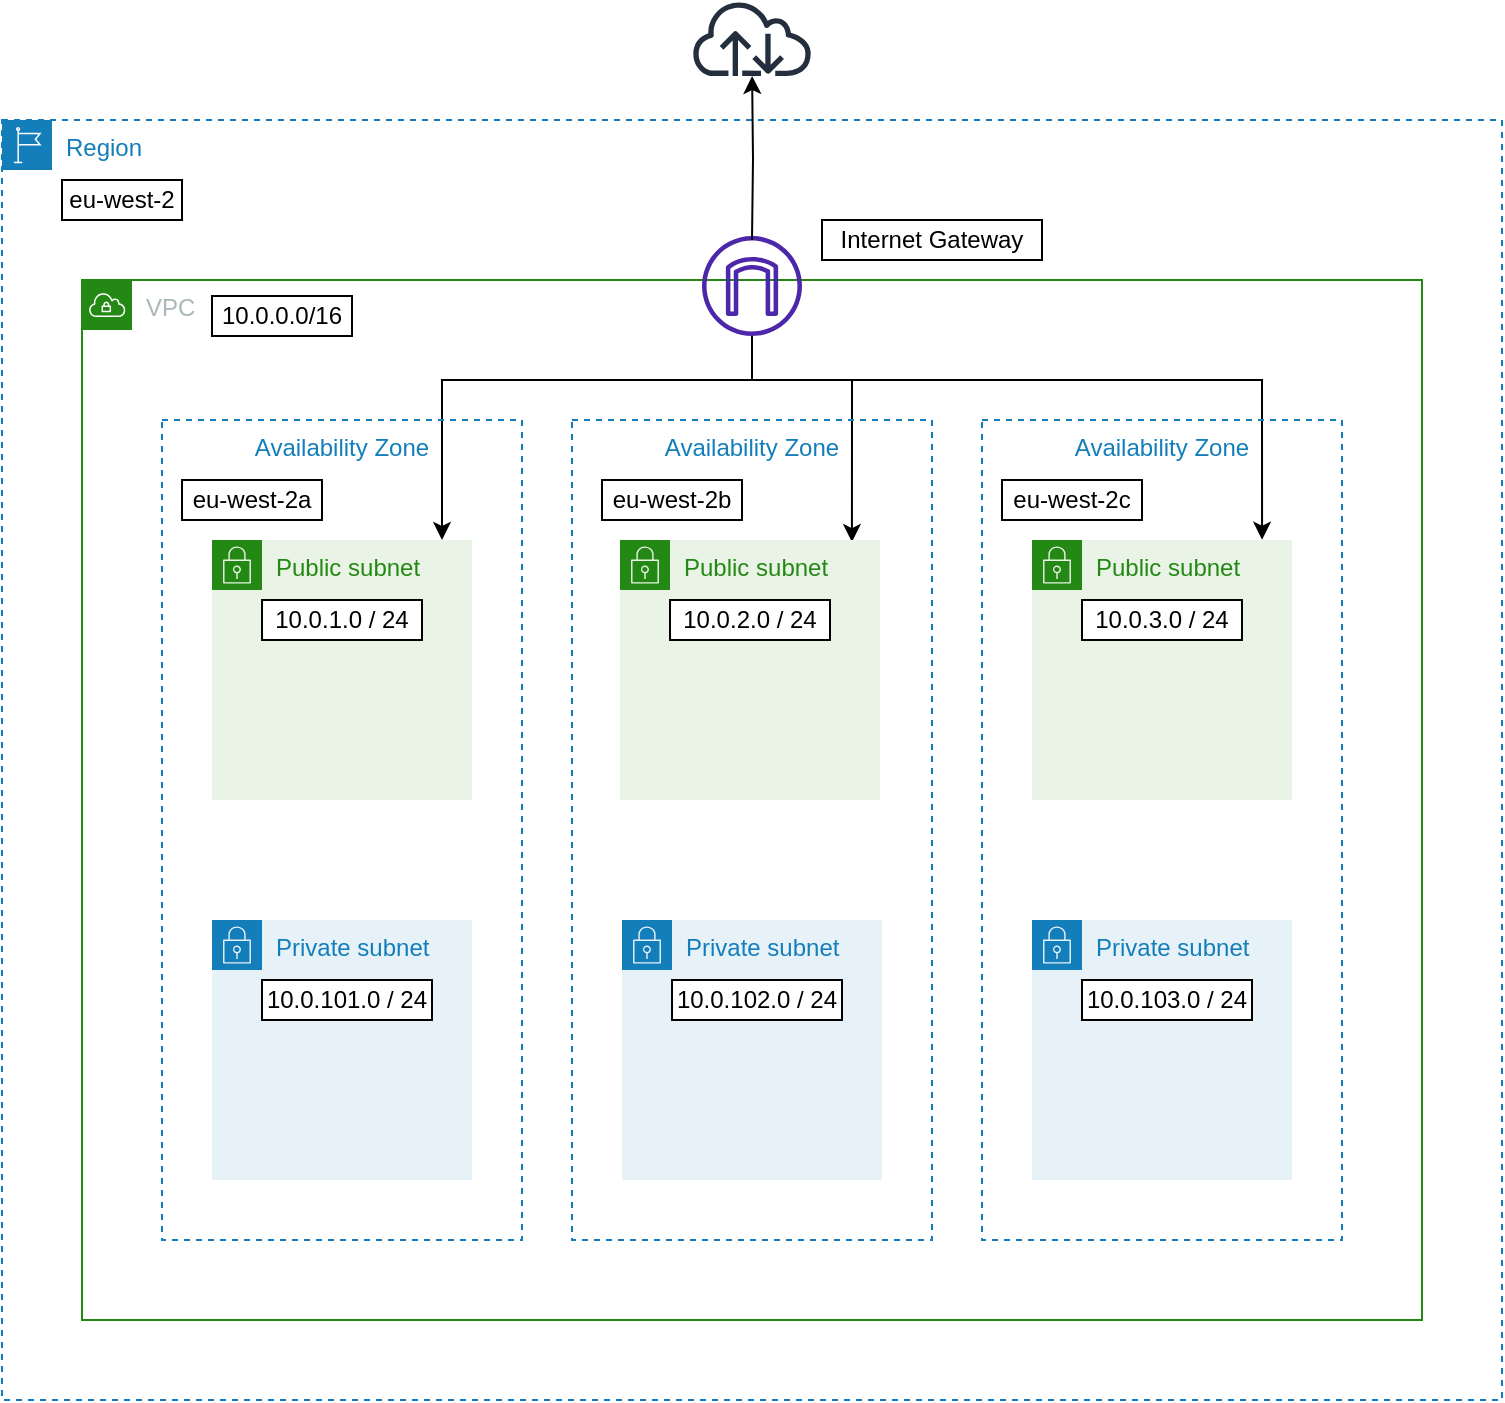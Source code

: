 <mxfile version="20.8.16" type="device"><diagram id="OHScvvN35DXadMg7Matl" name="Page-1"><mxGraphModel dx="1434" dy="756" grid="1" gridSize="10" guides="1" tooltips="1" connect="1" arrows="1" fold="1" page="1" pageScale="1" pageWidth="827" pageHeight="1169" math="0" shadow="0"><root><mxCell id="0"/><mxCell id="1" parent="0"/><mxCell id="yKDP_Cfq4sxHykeVOAsf-39" value="Region" style="points=[[0,0],[0.25,0],[0.5,0],[0.75,0],[1,0],[1,0.25],[1,0.5],[1,0.75],[1,1],[0.75,1],[0.5,1],[0.25,1],[0,1],[0,0.75],[0,0.5],[0,0.25]];outlineConnect=0;gradientColor=none;html=1;whiteSpace=wrap;fontSize=12;fontStyle=0;container=1;pointerEvents=0;collapsible=0;recursiveResize=0;shape=mxgraph.aws4.group;grIcon=mxgraph.aws4.group_region;strokeColor=#147EBA;fillColor=none;verticalAlign=top;align=left;spacingLeft=30;fontColor=#147EBA;dashed=1;" parent="1" vertex="1"><mxGeometry x="40" y="80" width="750" height="640" as="geometry"/></mxCell><mxCell id="yKDP_Cfq4sxHykeVOAsf-38" value="eu-west-2" style="whiteSpace=wrap;html=1;" parent="yKDP_Cfq4sxHykeVOAsf-39" vertex="1"><mxGeometry x="30" y="30" width="60" height="20" as="geometry"/></mxCell><mxCell id="yKDP_Cfq4sxHykeVOAsf-59" value="Internet Gateway" style="whiteSpace=wrap;html=1;" parent="yKDP_Cfq4sxHykeVOAsf-39" vertex="1"><mxGeometry x="410" y="50" width="110" height="20" as="geometry"/></mxCell><mxCell id="yKDP_Cfq4sxHykeVOAsf-40" value="VPC" style="points=[[0,0],[0.25,0],[0.5,0],[0.75,0],[1,0],[1,0.25],[1,0.5],[1,0.75],[1,1],[0.75,1],[0.5,1],[0.25,1],[0,1],[0,0.75],[0,0.5],[0,0.25]];outlineConnect=0;gradientColor=none;html=1;whiteSpace=wrap;fontSize=12;fontStyle=0;container=1;pointerEvents=0;collapsible=0;recursiveResize=0;shape=mxgraph.aws4.group;grIcon=mxgraph.aws4.group_vpc;strokeColor=#248814;fillColor=none;verticalAlign=top;align=left;spacingLeft=30;fontColor=#AAB7B8;dashed=0;" parent="1" vertex="1"><mxGeometry x="80" y="160" width="670" height="520" as="geometry"/></mxCell><mxCell id="yKDP_Cfq4sxHykeVOAsf-56" value="" style="edgeStyle=orthogonalEdgeStyle;rounded=0;orthogonalLoop=1;jettySize=auto;html=1;" parent="yKDP_Cfq4sxHykeVOAsf-40" target="yKDP_Cfq4sxHykeVOAsf-50" edge="1"><mxGeometry relative="1" as="geometry"><Array as="points"><mxPoint x="335" y="50"/><mxPoint x="180" y="50"/></Array><mxPoint x="335" y="28" as="sourcePoint"/></mxGeometry></mxCell><mxCell id="yKDP_Cfq4sxHykeVOAsf-57" value="" style="edgeStyle=orthogonalEdgeStyle;rounded=0;orthogonalLoop=1;jettySize=auto;html=1;entryX=0.892;entryY=0.008;entryDx=0;entryDy=0;entryPerimeter=0;" parent="yKDP_Cfq4sxHykeVOAsf-40" target="yKDP_Cfq4sxHykeVOAsf-51" edge="1"><mxGeometry relative="1" as="geometry"><Array as="points"><mxPoint x="335" y="50"/><mxPoint x="385" y="50"/></Array><mxPoint x="335" y="28" as="sourcePoint"/></mxGeometry></mxCell><mxCell id="yKDP_Cfq4sxHykeVOAsf-58" style="edgeStyle=orthogonalEdgeStyle;rounded=0;orthogonalLoop=1;jettySize=auto;html=1;entryX=0.778;entryY=0.146;entryDx=0;entryDy=0;entryPerimeter=0;" parent="yKDP_Cfq4sxHykeVOAsf-40" target="yKDP_Cfq4sxHykeVOAsf-46" edge="1"><mxGeometry relative="1" as="geometry"><Array as="points"><mxPoint x="335" y="50"/><mxPoint x="590" y="50"/></Array><mxPoint x="335" y="28" as="sourcePoint"/></mxGeometry></mxCell><mxCell id="yKDP_Cfq4sxHykeVOAsf-44" value="Availability Zone" style="fillColor=none;strokeColor=#147EBA;dashed=1;verticalAlign=top;fontStyle=0;fontColor=#147EBA;" parent="yKDP_Cfq4sxHykeVOAsf-40" vertex="1"><mxGeometry x="40" y="70" width="180" height="410" as="geometry"/></mxCell><mxCell id="yKDP_Cfq4sxHykeVOAsf-46" value="Availability Zone" style="fillColor=none;strokeColor=#147EBA;dashed=1;verticalAlign=top;fontStyle=0;fontColor=#147EBA;" parent="yKDP_Cfq4sxHykeVOAsf-40" vertex="1"><mxGeometry x="450" y="70" width="180" height="410" as="geometry"/></mxCell><mxCell id="yKDP_Cfq4sxHykeVOAsf-45" value="Availability Zone" style="fillColor=none;strokeColor=#147EBA;dashed=1;verticalAlign=top;fontStyle=0;fontColor=#147EBA;" parent="yKDP_Cfq4sxHykeVOAsf-40" vertex="1"><mxGeometry x="245" y="70" width="180" height="410" as="geometry"/></mxCell><mxCell id="yKDP_Cfq4sxHykeVOAsf-47" value="eu-west-2a" style="whiteSpace=wrap;html=1;" parent="yKDP_Cfq4sxHykeVOAsf-40" vertex="1"><mxGeometry x="50" y="100" width="70" height="20" as="geometry"/></mxCell><mxCell id="yKDP_Cfq4sxHykeVOAsf-48" value="eu-west-2b" style="whiteSpace=wrap;html=1;" parent="yKDP_Cfq4sxHykeVOAsf-40" vertex="1"><mxGeometry x="260" y="100" width="70" height="20" as="geometry"/></mxCell><mxCell id="yKDP_Cfq4sxHykeVOAsf-49" value="eu-west-2c" style="whiteSpace=wrap;html=1;" parent="yKDP_Cfq4sxHykeVOAsf-40" vertex="1"><mxGeometry x="460" y="100" width="70" height="20" as="geometry"/></mxCell><mxCell id="yKDP_Cfq4sxHykeVOAsf-50" value="Public subnet" style="points=[[0,0],[0.25,0],[0.5,0],[0.75,0],[1,0],[1,0.25],[1,0.5],[1,0.75],[1,1],[0.75,1],[0.5,1],[0.25,1],[0,1],[0,0.75],[0,0.5],[0,0.25]];outlineConnect=0;gradientColor=none;html=1;whiteSpace=wrap;fontSize=12;fontStyle=0;container=1;pointerEvents=0;collapsible=0;recursiveResize=0;shape=mxgraph.aws4.group;grIcon=mxgraph.aws4.group_security_group;grStroke=0;strokeColor=#248814;fillColor=#E9F3E6;verticalAlign=top;align=left;spacingLeft=30;fontColor=#248814;dashed=0;" parent="yKDP_Cfq4sxHykeVOAsf-40" vertex="1"><mxGeometry x="65" y="130" width="130" height="130" as="geometry"/></mxCell><mxCell id="yKDP_Cfq4sxHykeVOAsf-61" value="10.0.1.0 / 24" style="whiteSpace=wrap;html=1;" parent="yKDP_Cfq4sxHykeVOAsf-50" vertex="1"><mxGeometry x="25" y="30" width="80" height="20" as="geometry"/></mxCell><mxCell id="yKDP_Cfq4sxHykeVOAsf-51" value="Public subnet" style="points=[[0,0],[0.25,0],[0.5,0],[0.75,0],[1,0],[1,0.25],[1,0.5],[1,0.75],[1,1],[0.75,1],[0.5,1],[0.25,1],[0,1],[0,0.75],[0,0.5],[0,0.25]];outlineConnect=0;gradientColor=none;html=1;whiteSpace=wrap;fontSize=12;fontStyle=0;container=1;pointerEvents=0;collapsible=0;recursiveResize=0;shape=mxgraph.aws4.group;grIcon=mxgraph.aws4.group_security_group;grStroke=0;strokeColor=#248814;fillColor=#E9F3E6;verticalAlign=top;align=left;spacingLeft=30;fontColor=#248814;dashed=0;" parent="yKDP_Cfq4sxHykeVOAsf-40" vertex="1"><mxGeometry x="269" y="130" width="130" height="130" as="geometry"/></mxCell><mxCell id="yKDP_Cfq4sxHykeVOAsf-62" value="10.0.2.0 / 24" style="whiteSpace=wrap;html=1;" parent="yKDP_Cfq4sxHykeVOAsf-51" vertex="1"><mxGeometry x="25" y="30" width="80" height="20" as="geometry"/></mxCell><mxCell id="yKDP_Cfq4sxHykeVOAsf-52" value="Public subnet" style="points=[[0,0],[0.25,0],[0.5,0],[0.75,0],[1,0],[1,0.25],[1,0.5],[1,0.75],[1,1],[0.75,1],[0.5,1],[0.25,1],[0,1],[0,0.75],[0,0.5],[0,0.25]];outlineConnect=0;gradientColor=none;html=1;whiteSpace=wrap;fontSize=12;fontStyle=0;container=1;pointerEvents=0;collapsible=0;recursiveResize=0;shape=mxgraph.aws4.group;grIcon=mxgraph.aws4.group_security_group;grStroke=0;strokeColor=#248814;fillColor=#E9F3E6;verticalAlign=top;align=left;spacingLeft=30;fontColor=#248814;dashed=0;" parent="yKDP_Cfq4sxHykeVOAsf-40" vertex="1"><mxGeometry x="475" y="130" width="130" height="130" as="geometry"/></mxCell><mxCell id="yKDP_Cfq4sxHykeVOAsf-63" value="10.0.3.0 / 24" style="whiteSpace=wrap;html=1;" parent="yKDP_Cfq4sxHykeVOAsf-52" vertex="1"><mxGeometry x="25" y="30" width="80" height="20" as="geometry"/></mxCell><mxCell id="yKDP_Cfq4sxHykeVOAsf-53" value="Private subnet" style="points=[[0,0],[0.25,0],[0.5,0],[0.75,0],[1,0],[1,0.25],[1,0.5],[1,0.75],[1,1],[0.75,1],[0.5,1],[0.25,1],[0,1],[0,0.75],[0,0.5],[0,0.25]];outlineConnect=0;gradientColor=none;html=1;whiteSpace=wrap;fontSize=12;fontStyle=0;container=1;pointerEvents=0;collapsible=0;recursiveResize=0;shape=mxgraph.aws4.group;grIcon=mxgraph.aws4.group_security_group;grStroke=0;strokeColor=#147EBA;fillColor=#E6F2F8;verticalAlign=top;align=left;spacingLeft=30;fontColor=#147EBA;dashed=0;" parent="yKDP_Cfq4sxHykeVOAsf-40" vertex="1"><mxGeometry x="65" y="320" width="130" height="130" as="geometry"/></mxCell><mxCell id="yKDP_Cfq4sxHykeVOAsf-64" value="10.0.101.0 / 24" style="whiteSpace=wrap;html=1;" parent="yKDP_Cfq4sxHykeVOAsf-53" vertex="1"><mxGeometry x="25" y="30" width="85" height="20" as="geometry"/></mxCell><mxCell id="yKDP_Cfq4sxHykeVOAsf-54" value="Private subnet" style="points=[[0,0],[0.25,0],[0.5,0],[0.75,0],[1,0],[1,0.25],[1,0.5],[1,0.75],[1,1],[0.75,1],[0.5,1],[0.25,1],[0,1],[0,0.75],[0,0.5],[0,0.25]];outlineConnect=0;gradientColor=none;html=1;whiteSpace=wrap;fontSize=12;fontStyle=0;container=1;pointerEvents=0;collapsible=0;recursiveResize=0;shape=mxgraph.aws4.group;grIcon=mxgraph.aws4.group_security_group;grStroke=0;strokeColor=#147EBA;fillColor=#E6F2F8;verticalAlign=top;align=left;spacingLeft=30;fontColor=#147EBA;dashed=0;" parent="yKDP_Cfq4sxHykeVOAsf-40" vertex="1"><mxGeometry x="270" y="320" width="130" height="130" as="geometry"/></mxCell><mxCell id="yKDP_Cfq4sxHykeVOAsf-65" value="10.0.102.0 / 24" style="whiteSpace=wrap;html=1;" parent="yKDP_Cfq4sxHykeVOAsf-54" vertex="1"><mxGeometry x="25.01" y="30" width="84.99" height="20" as="geometry"/></mxCell><mxCell id="yKDP_Cfq4sxHykeVOAsf-55" value="Private subnet" style="points=[[0,0],[0.25,0],[0.5,0],[0.75,0],[1,0],[1,0.25],[1,0.5],[1,0.75],[1,1],[0.75,1],[0.5,1],[0.25,1],[0,1],[0,0.75],[0,0.5],[0,0.25]];outlineConnect=0;gradientColor=none;html=1;whiteSpace=wrap;fontSize=12;fontStyle=0;container=1;pointerEvents=0;collapsible=0;recursiveResize=0;shape=mxgraph.aws4.group;grIcon=mxgraph.aws4.group_security_group;grStroke=0;strokeColor=#147EBA;fillColor=#E6F2F8;verticalAlign=top;align=left;spacingLeft=30;fontColor=#147EBA;dashed=0;" parent="yKDP_Cfq4sxHykeVOAsf-40" vertex="1"><mxGeometry x="475" y="320" width="130" height="130" as="geometry"/></mxCell><mxCell id="yKDP_Cfq4sxHykeVOAsf-66" value="10.0.103.0 / 24" style="whiteSpace=wrap;html=1;" parent="yKDP_Cfq4sxHykeVOAsf-55" vertex="1"><mxGeometry x="25" y="30" width="85" height="20" as="geometry"/></mxCell><mxCell id="yKDP_Cfq4sxHykeVOAsf-60" value="10.0.0.0/16" style="whiteSpace=wrap;html=1;" parent="yKDP_Cfq4sxHykeVOAsf-40" vertex="1"><mxGeometry x="65" y="8" width="70" height="20" as="geometry"/></mxCell><mxCell id="alIC_SqDyZcK2yxpDeeA-1" value="" style="sketch=0;outlineConnect=0;fontColor=#232F3E;gradientColor=none;fillColor=#4D27AA;strokeColor=none;dashed=0;verticalLabelPosition=bottom;verticalAlign=top;align=center;html=1;fontSize=12;fontStyle=0;aspect=fixed;pointerEvents=1;shape=mxgraph.aws4.internet_gateway;" vertex="1" parent="yKDP_Cfq4sxHykeVOAsf-40"><mxGeometry x="310" y="-22" width="50" height="50" as="geometry"/></mxCell><mxCell id="yKDP_Cfq4sxHykeVOAsf-41" value="" style="sketch=0;outlineConnect=0;fontColor=#232F3E;gradientColor=none;fillColor=#232F3D;strokeColor=none;dashed=0;verticalLabelPosition=bottom;verticalAlign=top;align=center;html=1;fontSize=12;fontStyle=0;aspect=fixed;pointerEvents=1;shape=mxgraph.aws4.internet;" parent="1" vertex="1"><mxGeometry x="384.13" y="20" width="61.75" height="38" as="geometry"/></mxCell><mxCell id="yKDP_Cfq4sxHykeVOAsf-43" value="" style="edgeStyle=orthogonalEdgeStyle;rounded=0;orthogonalLoop=1;jettySize=auto;html=1;" parent="1" target="yKDP_Cfq4sxHykeVOAsf-41" edge="1"><mxGeometry relative="1" as="geometry"><mxPoint x="415" y="140" as="sourcePoint"/></mxGeometry></mxCell></root></mxGraphModel></diagram></mxfile>